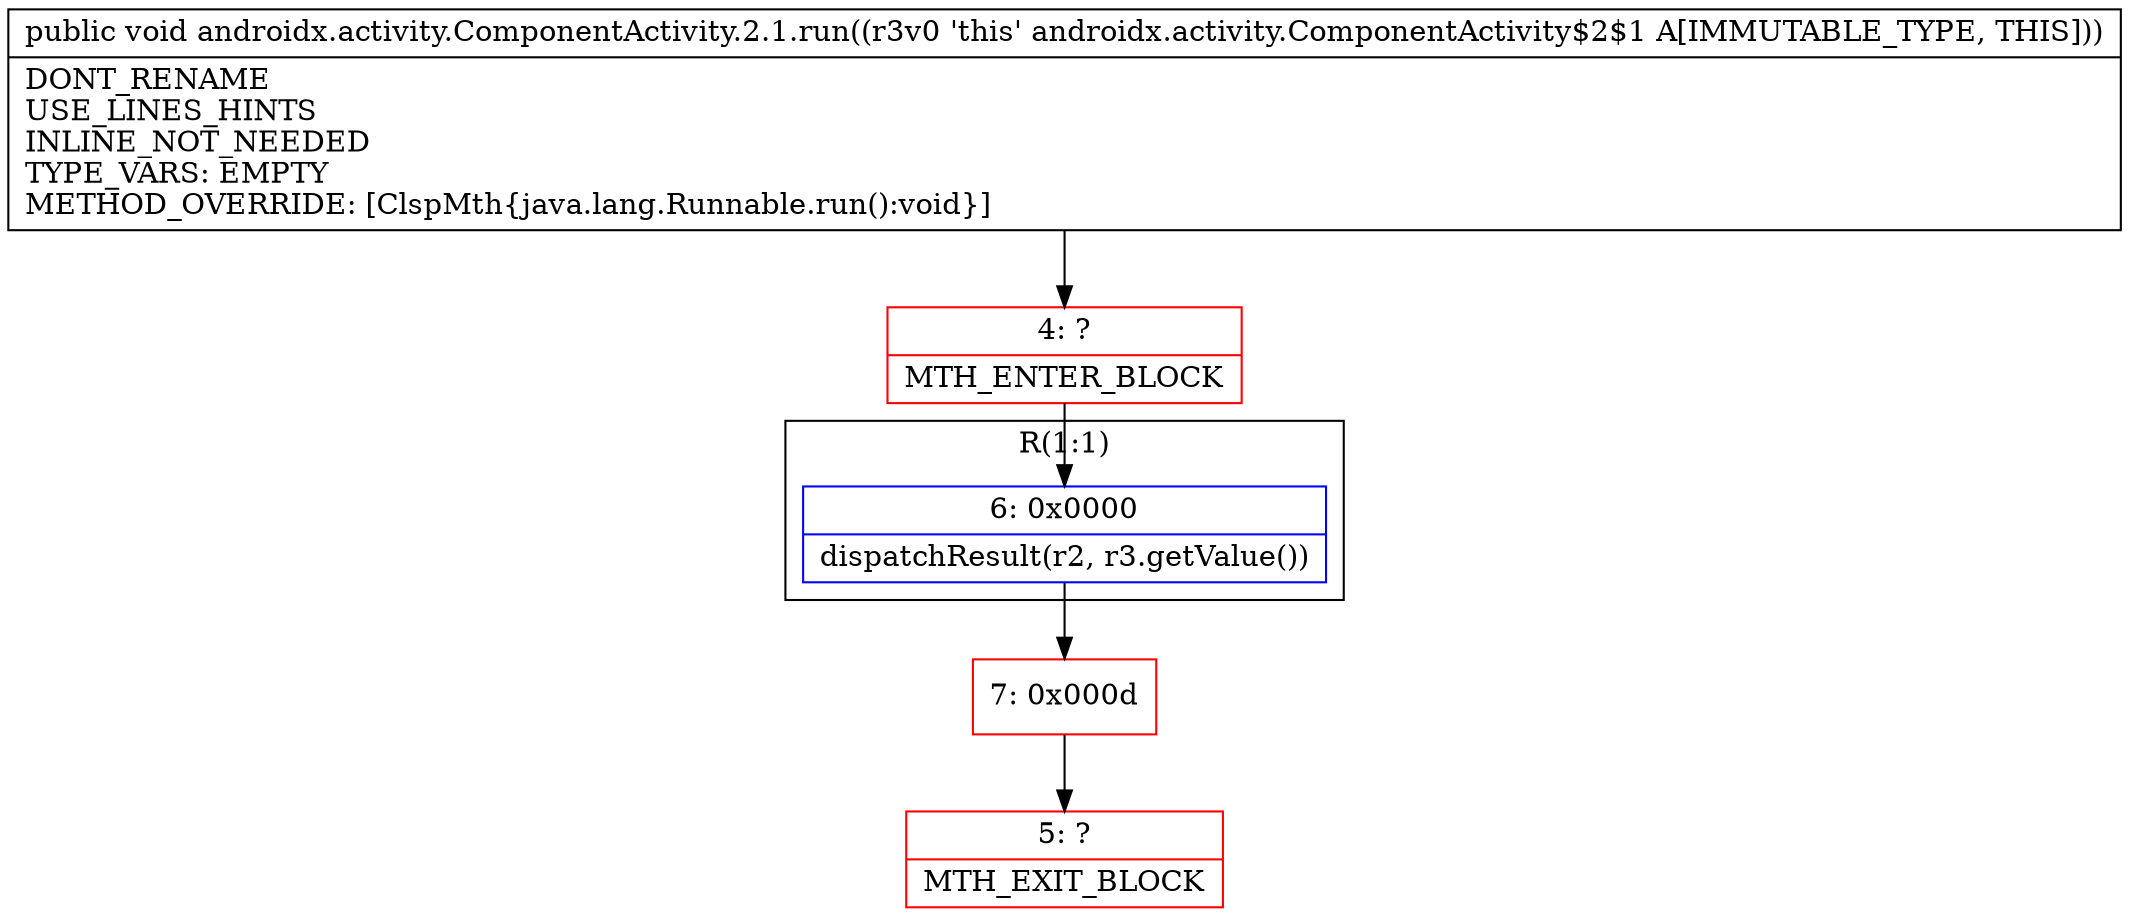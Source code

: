 digraph "CFG forandroidx.activity.ComponentActivity.2.1.run()V" {
subgraph cluster_Region_1389024133 {
label = "R(1:1)";
node [shape=record,color=blue];
Node_6 [shape=record,label="{6\:\ 0x0000|dispatchResult(r2, r3.getValue())\l}"];
}
Node_4 [shape=record,color=red,label="{4\:\ ?|MTH_ENTER_BLOCK\l}"];
Node_7 [shape=record,color=red,label="{7\:\ 0x000d}"];
Node_5 [shape=record,color=red,label="{5\:\ ?|MTH_EXIT_BLOCK\l}"];
MethodNode[shape=record,label="{public void androidx.activity.ComponentActivity.2.1.run((r3v0 'this' androidx.activity.ComponentActivity$2$1 A[IMMUTABLE_TYPE, THIS]))  | DONT_RENAME\lUSE_LINES_HINTS\lINLINE_NOT_NEEDED\lTYPE_VARS: EMPTY\lMETHOD_OVERRIDE: [ClspMth\{java.lang.Runnable.run():void\}]\l}"];
MethodNode -> Node_4;Node_6 -> Node_7;
Node_4 -> Node_6;
Node_7 -> Node_5;
}

